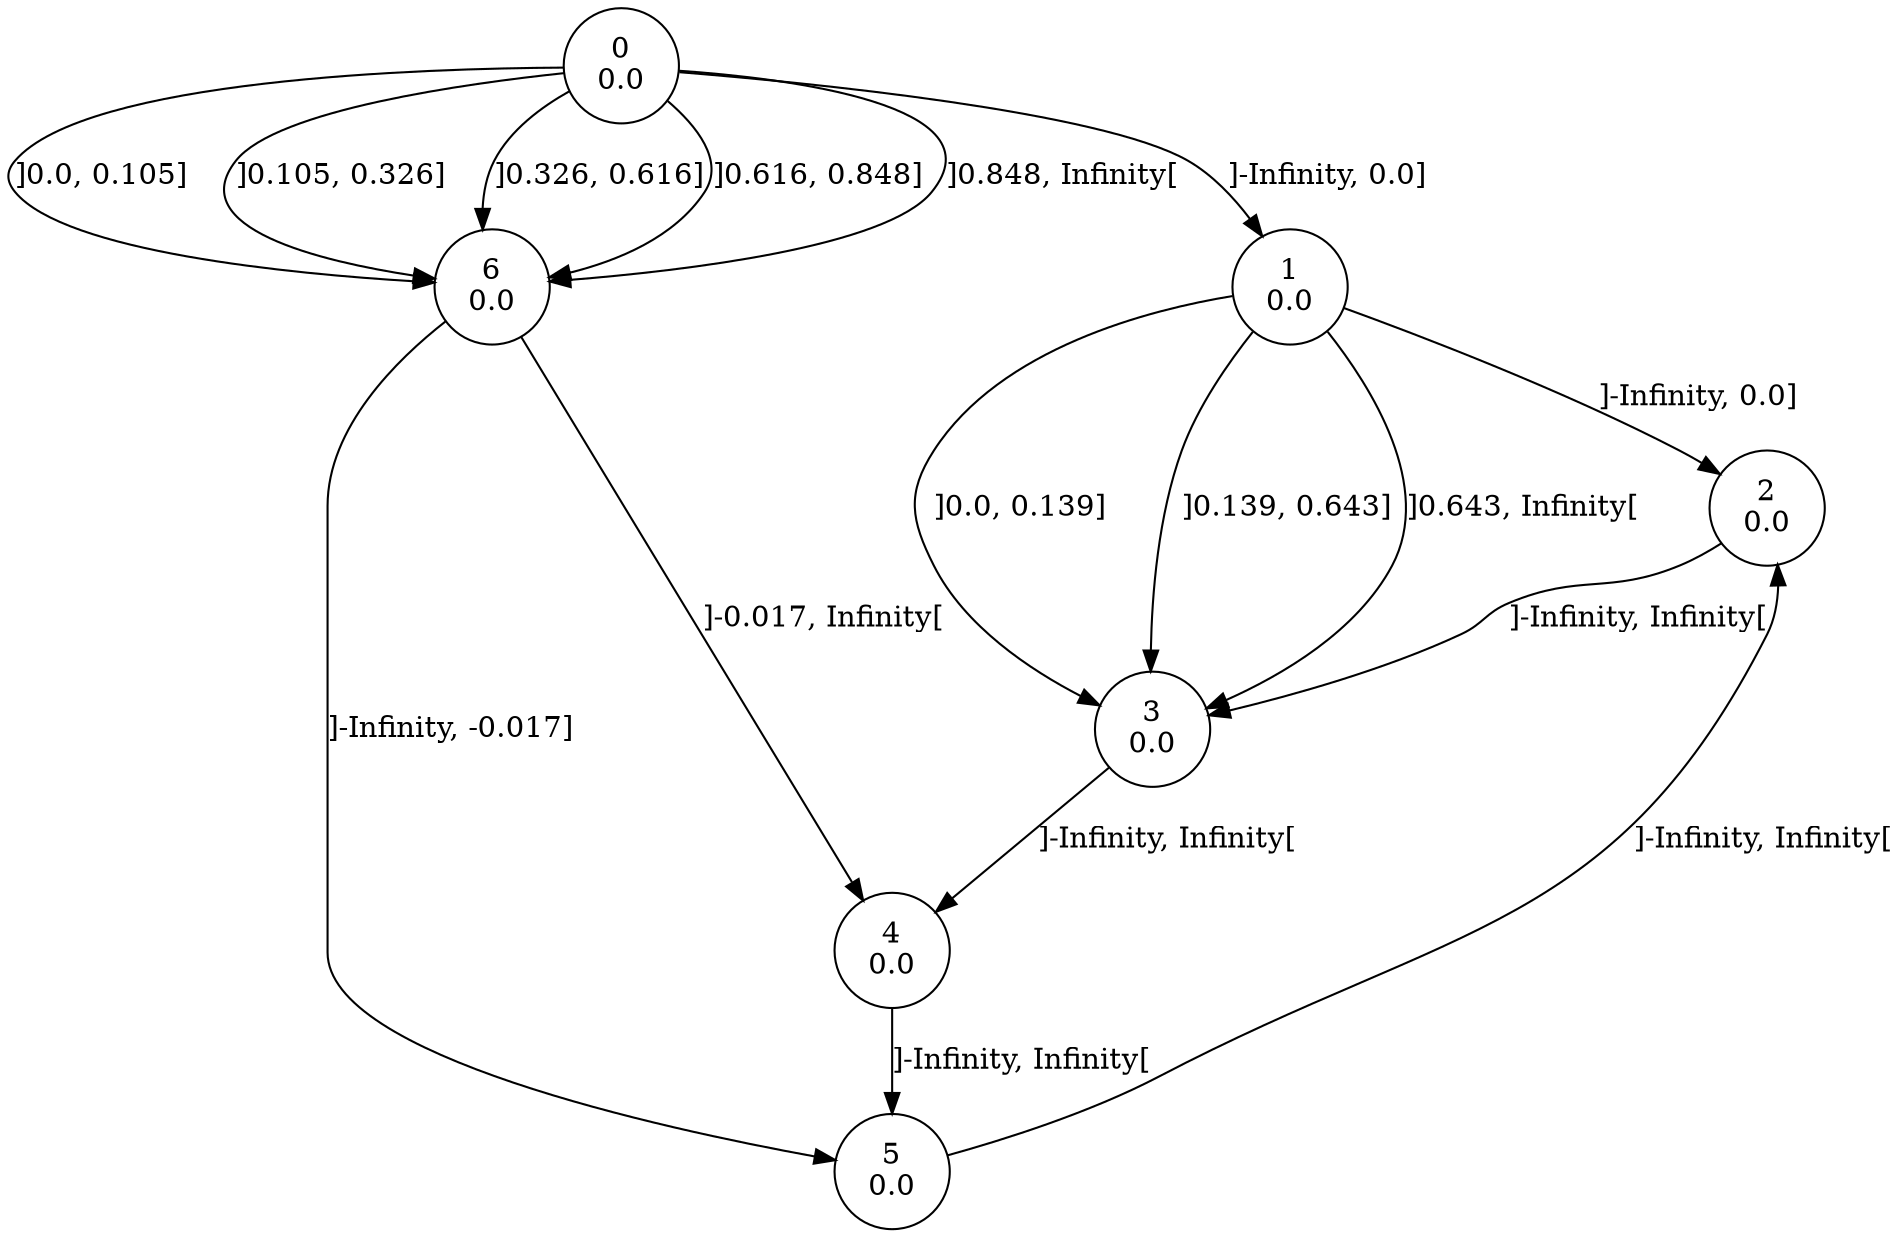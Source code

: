 digraph a {
0 [shape=circle, label="0\n0.0"];
	0->1 [ label="]-Infinity, 0.0]"];
	0->6 [ label="]0.0, 0.105]"];
	0->6 [ label="]0.105, 0.326]"];
	0->6 [ label="]0.326, 0.616]"];
	0->6 [ label="]0.616, 0.848]"];
	0->6 [ label="]0.848, Infinity["];
1 [shape=circle, label="1\n0.0"];
	1->2 [ label="]-Infinity, 0.0]"];
	1->3 [ label="]0.0, 0.139]"];
	1->3 [ label="]0.139, 0.643]"];
	1->3 [ label="]0.643, Infinity["];
2 [shape=circle, label="2\n0.0"];
	2->3 [ label="]-Infinity, Infinity["];
3 [shape=circle, label="3\n0.0"];
	3->4 [ label="]-Infinity, Infinity["];
4 [shape=circle, label="4\n0.0"];
	4->5 [ label="]-Infinity, Infinity["];
5 [shape=circle, label="5\n0.0"];
	5->2 [ label="]-Infinity, Infinity["];
6 [shape=circle, label="6\n0.0"];
	6->5 [ label="]-Infinity, -0.017]"];
	6->4 [ label="]-0.017, Infinity["];
}